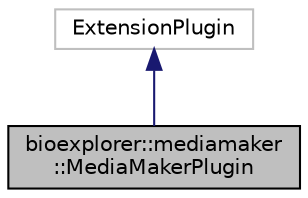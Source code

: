 digraph "bioexplorer::mediamaker::MediaMakerPlugin"
{
 // LATEX_PDF_SIZE
  edge [fontname="Helvetica",fontsize="10",labelfontname="Helvetica",labelfontsize="10"];
  node [fontname="Helvetica",fontsize="10",shape=record];
  Node1 [label="bioexplorer::mediamaker\l::MediaMakerPlugin",height=0.2,width=0.4,color="black", fillcolor="grey75", style="filled", fontcolor="black",tooltip="This class implements the Media Maker plugin for Brayns."];
  Node2 -> Node1 [dir="back",color="midnightblue",fontsize="10",style="solid",fontname="Helvetica"];
  Node2 [label="ExtensionPlugin",height=0.2,width=0.4,color="grey75", fillcolor="white", style="filled",tooltip=" "];
}
